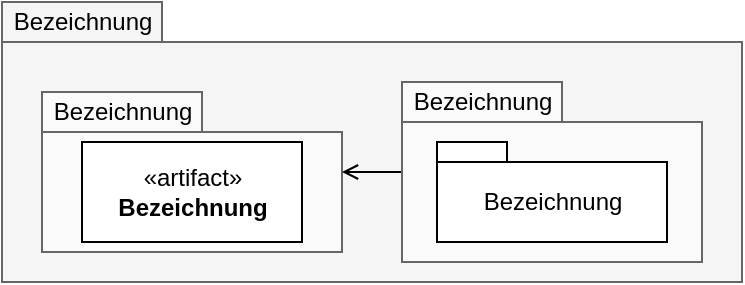 <mxfile>
    <diagram id="SO8u23o8SQzbMZVnVdB6" name="Darstellungselemente">
        <mxGraphModel dx="707" dy="594" grid="0" gridSize="10" guides="1" tooltips="1" connect="1" arrows="1" fold="1" page="1" pageScale="1" pageWidth="827" pageHeight="1169" math="0" shadow="0">
            <root>
                <mxCell id="0"/>
                <mxCell id="1" parent="0"/>
                <mxCell id="5" value="" style="shape=folder;fontStyle=1;tabWidth=80;tabHeight=20;tabPosition=left;html=1;boundedLbl=1;fillColor=#f5f5f5;fontColor=#333333;strokeColor=#666666;" vertex="1" parent="1">
                    <mxGeometry x="70" y="120" width="370" height="140" as="geometry"/>
                </mxCell>
                <mxCell id="2" value="" style="shape=folder;fontStyle=1;tabWidth=80;tabHeight=20;tabPosition=left;html=1;boundedLbl=1;fillColor=#FAFAFA;fontColor=#333333;strokeColor=#666666;" vertex="1" parent="1">
                    <mxGeometry x="90" y="165" width="150" height="80" as="geometry"/>
                </mxCell>
                <mxCell id="11" style="edgeStyle=none;html=1;endArrow=open;endFill=0;" edge="1" parent="1" source="3" target="2">
                    <mxGeometry relative="1" as="geometry"/>
                </mxCell>
                <mxCell id="3" value="" style="shape=folder;fontStyle=1;tabWidth=80;tabHeight=20;tabPosition=left;html=1;boundedLbl=1;fillColor=#FAFAFA;fontColor=#333333;strokeColor=#666666;" vertex="1" parent="1">
                    <mxGeometry x="270" y="160" width="150" height="90" as="geometry"/>
                </mxCell>
                <mxCell id="6" value="Bezeichnung" style="text;html=1;align=center;verticalAlign=middle;resizable=0;points=[];autosize=1;strokeColor=none;fillColor=none;" vertex="1" parent="1">
                    <mxGeometry x="70" y="120" width="80" height="20" as="geometry"/>
                </mxCell>
                <mxCell id="7" value="Bezeichnung" style="text;html=1;align=center;verticalAlign=middle;resizable=0;points=[];autosize=1;strokeColor=none;fillColor=none;" vertex="1" parent="1">
                    <mxGeometry x="90" y="165" width="80" height="20" as="geometry"/>
                </mxCell>
                <mxCell id="8" value="Bezeichnung" style="text;html=1;align=center;verticalAlign=middle;resizable=0;points=[];autosize=1;strokeColor=none;fillColor=none;" vertex="1" parent="1">
                    <mxGeometry x="270" y="160" width="80" height="20" as="geometry"/>
                </mxCell>
                <mxCell id="12" value="" style="shape=folder;fontStyle=1;tabWidth=35;tabHeight=10;tabPosition=left;html=1;boundedLbl=1;" vertex="1" parent="1">
                    <mxGeometry x="287.5" y="190" width="115" height="50" as="geometry"/>
                </mxCell>
                <mxCell id="13" value="Bezeichnung" style="text;html=1;align=center;verticalAlign=middle;resizable=0;points=[];autosize=1;strokeColor=none;fillColor=none;" vertex="1" parent="1">
                    <mxGeometry x="305" y="210" width="80" height="20" as="geometry"/>
                </mxCell>
                <mxCell id="14" value="«artifact»&lt;br&gt;&lt;b&gt;Bezeichnung&lt;/b&gt;" style="html=1;" vertex="1" parent="1">
                    <mxGeometry x="110" y="190" width="110" height="50" as="geometry"/>
                </mxCell>
            </root>
        </mxGraphModel>
    </diagram>
</mxfile>